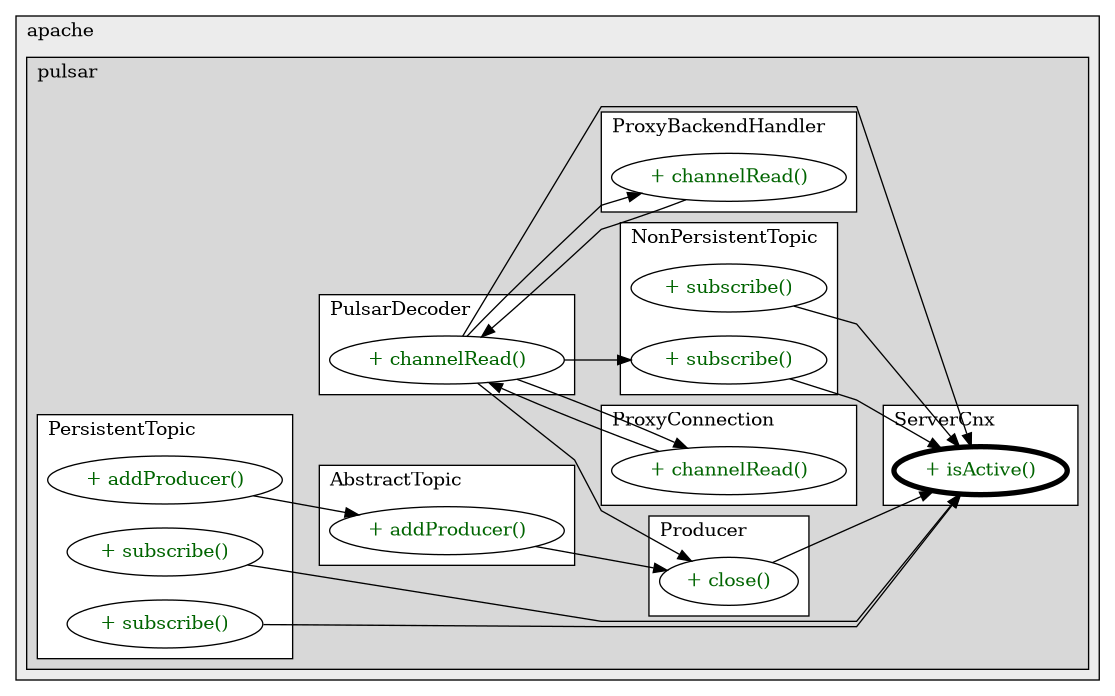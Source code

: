 @startuml

/' diagram meta data start
config=CallConfiguration;
{
  "rootMethod": "org.apache.pulsar.broker.service.ServerCnx#isActive()",
  "projectClassification": {
    "searchMode": "OpenProject", // OpenProject, AllProjects
    "includedProjects": "",
    "pathEndKeywords": "*.impl",
    "isClientPath": "",
    "isClientName": "",
    "isTestPath": "",
    "isTestName": "",
    "isMappingPath": "",
    "isMappingName": "",
    "isDataAccessPath": "",
    "isDataAccessName": "",
    "isDataStructurePath": "",
    "isDataStructureName": "",
    "isInterfaceStructuresPath": "",
    "isInterfaceStructuresName": "",
    "isEntryPointPath": "",
    "isEntryPointName": "",
    "treatFinalFieldsAsMandatory": false
  },
  "graphRestriction": {
    "classPackageExcludeFilter": "",
    "classPackageIncludeFilter": "",
    "classNameExcludeFilter": "",
    "classNameIncludeFilter": "",
    "methodNameExcludeFilter": "",
    "methodNameIncludeFilter": "",
    "removeByInheritance": "", // inheritance/annotation based filtering is done in a second step
    "removeByAnnotation": "",
    "removeByClassPackage": "", // cleanup the graph after inheritance/annotation based filtering is done
    "removeByClassName": "",
    "cutMappings": false,
    "cutEnum": true,
    "cutTests": true,
    "cutClient": true,
    "cutDataAccess": true,
    "cutInterfaceStructures": true,
    "cutDataStructures": true,
    "cutGetterAndSetter": true,
    "cutConstructors": true
  },
  "graphTraversal": {
    "forwardDepth": 3,
    "backwardDepth": 3,
    "classPackageExcludeFilter": "",
    "classPackageIncludeFilter": "",
    "classNameExcludeFilter": "",
    "classNameIncludeFilter": "",
    "methodNameExcludeFilter": "",
    "methodNameIncludeFilter": "",
    "hideMappings": false,
    "hideDataStructures": false,
    "hidePrivateMethods": true,
    "hideInterfaceCalls": true, // indirection: implementation -> interface (is hidden) -> implementation
    "onlyShowApplicationEntryPoints": false, // root node is included
    "useMethodCallsForStructureDiagram": "ForwardOnly" // ForwardOnly, BothDirections, No
  },
  "details": {
    "aggregation": "GroupByClass", // ByClass, GroupByClass, None
    "showMethodParametersTypes": false,
    "showMethodParametersNames": false,
    "showMethodReturnType": false,
    "showPackageLevels": 2,
    "showCallOrder": false,
    "edgeMode": "MethodsOnly", // TypesOnly, MethodsOnly, TypesAndMethods, MethodsAndDirectTypeUsage
    "showDetailedClassStructure": false
  },
  "rootClass": "org.apache.pulsar.broker.service.ServerCnx",
  "extensionCallbackMethod": "" // qualified.class.name#methodName - signature: public static String method(String)
}
diagram meta data end '/



digraph g {
    rankdir="LR"
    splines=polyline
    

'nodes 
subgraph cluster_1411517106 { 
   	label=apache
	labeljust=l
	fillcolor="#ececec"
	style=filled
   
   subgraph cluster_523310109 { 
   	label=pulsar
	labeljust=l
	fillcolor="#d8d8d8"
	style=filled
   
   subgraph cluster_1014604199 { 
   	label=PulsarDecoder
	labeljust=l
	fillcolor=white
	style=filled
   
   PulsarDecoder1070348832XXXchannelRead995363995[
	label="+ channelRead()"
	style=filled
	fillcolor=white
	tooltip="PulsarDecoder

null"
	fontcolor=darkgreen
];
} 

subgraph cluster_1301977158 { 
   	label=AbstractTopic
	labeljust=l
	fillcolor=white
	style=filled
   
   AbstractTopic1718290011XXXaddProducer1295200911[
	label="+ addProducer()"
	style=filled
	fillcolor=white
	tooltip="AbstractTopic

&#10;  Tries to add a producer to the topic. Several validations will be performed.&#10; &#10;  @param producer&#10;  @param producerQueuedFuture&#10; a future that will be triggered if the producer is being queued up prior of getting established&#10;  @return the \"topic epoch\" if there is one or empty&#10; "
	fontcolor=darkgreen
];
} 

subgraph cluster_1348467880 { 
   	label=NonPersistentTopic
	labeljust=l
	fillcolor=white
	style=filled
   
   NonPersistentTopic442146095XXXsubscribe2062160637[
	label="+ subscribe()"
	style=filled
	fillcolor=white
	tooltip="NonPersistentTopic

null"
	fontcolor=darkgreen
];

NonPersistentTopic442146095XXXsubscribe8945646[
	label="+ subscribe()"
	style=filled
	fillcolor=white
	tooltip="NonPersistentTopic

&#10;  Subscribe a topic.&#10;  @param option&#10;  @return&#10; "
	fontcolor=darkgreen
];
} 

subgraph cluster_1388282347 { 
   	label=ProxyBackendHandler
	labeljust=l
	fillcolor=white
	style=filled
   
   ProxyBackendHandler828483243XXXchannelRead995363995[
	label="+ channelRead()"
	style=filled
	fillcolor=white
	tooltip="ProxyBackendHandler

null"
	fontcolor=darkgreen
];
} 

subgraph cluster_1660348955 { 
   	label=Producer
	labeljust=l
	fillcolor=white
	style=filled
   
   Producer1718290011XXXclose64711720[
	label="+ close()"
	style=filled
	fillcolor=white
	tooltip="Producer

&#10;  Close the producer immediately if: a. the connection is dropped b. it's a graceful close and no pending publish&#10;  acks are left else wait for pending publish acks&#10; &#10;  @return completable future indicate completion of close&#10; "
	fontcolor=darkgreen
];
} 

subgraph cluster_359057108 { 
   	label=PersistentTopic
	labeljust=l
	fillcolor=white
	style=filled
   
   PersistentTopic1101090806XXXaddProducer1295200911[
	label="+ addProducer()"
	style=filled
	fillcolor=white
	tooltip="PersistentTopic

&#10;  Tries to add a producer to the topic. Several validations will be performed.&#10; &#10;  @param producer&#10;  @param producerQueuedFuture&#10; a future that will be triggered if the producer is being queued up prior of getting established&#10;  @return the \"topic epoch\" if there is one or empty&#10; "
	fontcolor=darkgreen
];

PersistentTopic1101090806XXXsubscribe2062160637[
	label="+ subscribe()"
	style=filled
	fillcolor=white
	tooltip="PersistentTopic

null"
	fontcolor=darkgreen
];

PersistentTopic1101090806XXXsubscribe8945646[
	label="+ subscribe()"
	style=filled
	fillcolor=white
	tooltip="PersistentTopic

&#10;  Subscribe a topic.&#10;  @param option&#10;  @return&#10; "
	fontcolor=darkgreen
];
} 

subgraph cluster_923169591 { 
   	label=ServerCnx
	labeljust=l
	fillcolor=white
	style=filled
   
   ServerCnx1718290011XXXisActive0[
	label="+ isActive()"
	style=filled
	fillcolor=white
	tooltip="ServerCnx

null"
	penwidth=4
	fontcolor=darkgreen
];
} 

subgraph cluster_961973220 { 
   	label=ProxyConnection
	labeljust=l
	fillcolor=white
	style=filled
   
   ProxyConnection79518146XXXchannelRead995363995[
	label="+ channelRead()"
	style=filled
	fillcolor=white
	tooltip="ProxyConnection

null"
	fontcolor=darkgreen
];
} 
} 
} 

'edges    
AbstractTopic1718290011XXXaddProducer1295200911 -> Producer1718290011XXXclose64711720;
NonPersistentTopic442146095XXXsubscribe2062160637 -> ServerCnx1718290011XXXisActive0;
NonPersistentTopic442146095XXXsubscribe8945646 -> ServerCnx1718290011XXXisActive0;
PersistentTopic1101090806XXXaddProducer1295200911 -> AbstractTopic1718290011XXXaddProducer1295200911;
PersistentTopic1101090806XXXsubscribe2062160637 -> ServerCnx1718290011XXXisActive0;
PersistentTopic1101090806XXXsubscribe8945646 -> ServerCnx1718290011XXXisActive0;
Producer1718290011XXXclose64711720 -> ServerCnx1718290011XXXisActive0;
ProxyBackendHandler828483243XXXchannelRead995363995 -> PulsarDecoder1070348832XXXchannelRead995363995;
ProxyConnection79518146XXXchannelRead995363995 -> PulsarDecoder1070348832XXXchannelRead995363995;
PulsarDecoder1070348832XXXchannelRead995363995 -> NonPersistentTopic442146095XXXsubscribe8945646;
PulsarDecoder1070348832XXXchannelRead995363995 -> Producer1718290011XXXclose64711720;
PulsarDecoder1070348832XXXchannelRead995363995 -> ProxyBackendHandler828483243XXXchannelRead995363995;
PulsarDecoder1070348832XXXchannelRead995363995 -> ProxyConnection79518146XXXchannelRead995363995;
PulsarDecoder1070348832XXXchannelRead995363995 -> ServerCnx1718290011XXXisActive0;
    
}
@enduml